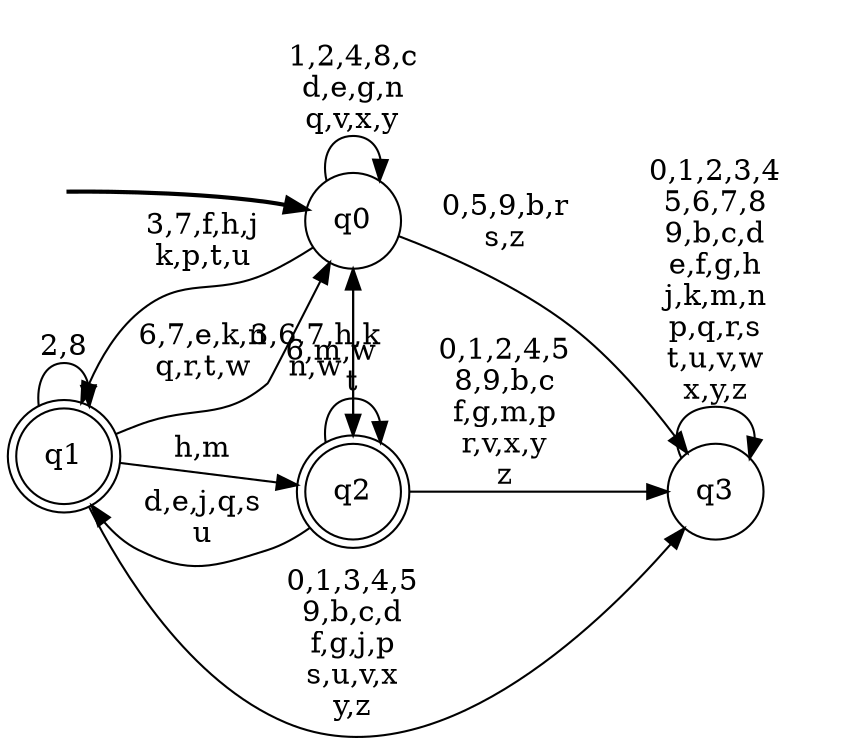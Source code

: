 digraph BlueStar {
__start0 [style = invis, shape = none, label = "", width = 0, height = 0];

rankdir=LR;
size="8,5";

s0 [style="filled", color="black", fillcolor="white" shape="circle", label="q0"];
s1 [style="rounded,filled", color="black", fillcolor="white" shape="doublecircle", label="q1"];
s2 [style="rounded,filled", color="black", fillcolor="white" shape="doublecircle", label="q2"];
s3 [style="filled", color="black", fillcolor="white" shape="circle", label="q3"];
subgraph cluster_main { 
	graph [pad=".75", ranksep="0.15", nodesep="0.15"];
	 style=invis; 
	__start0 -> s0 [penwidth=2];
}
s0 -> s0 [label="1,2,4,8,c\nd,e,g,n\nq,v,x,y"];
s0 -> s1 [label="3,7,f,h,j\nk,p,t,u"];
s0 -> s2 [label="6,m,w"];
s0 -> s3 [label="0,5,9,b,r\ns,z"];
s1 -> s0 [label="6,7,e,k,n\nq,r,t,w"];
s1 -> s1 [label="2,8"];
s1 -> s2 [label="h,m"];
s1 -> s3 [label="0,1,3,4,5\n9,b,c,d\nf,g,j,p\ns,u,v,x\ny,z"];
s2 -> s0 [label="3,6,7,h,k\nn,w"];
s2 -> s1 [label="d,e,j,q,s\nu"];
s2 -> s2 [label="t"];
s2 -> s3 [label="0,1,2,4,5\n8,9,b,c\nf,g,m,p\nr,v,x,y\nz"];
s3 -> s3 [label="0,1,2,3,4\n5,6,7,8\n9,b,c,d\ne,f,g,h\nj,k,m,n\np,q,r,s\nt,u,v,w\nx,y,z"];

}